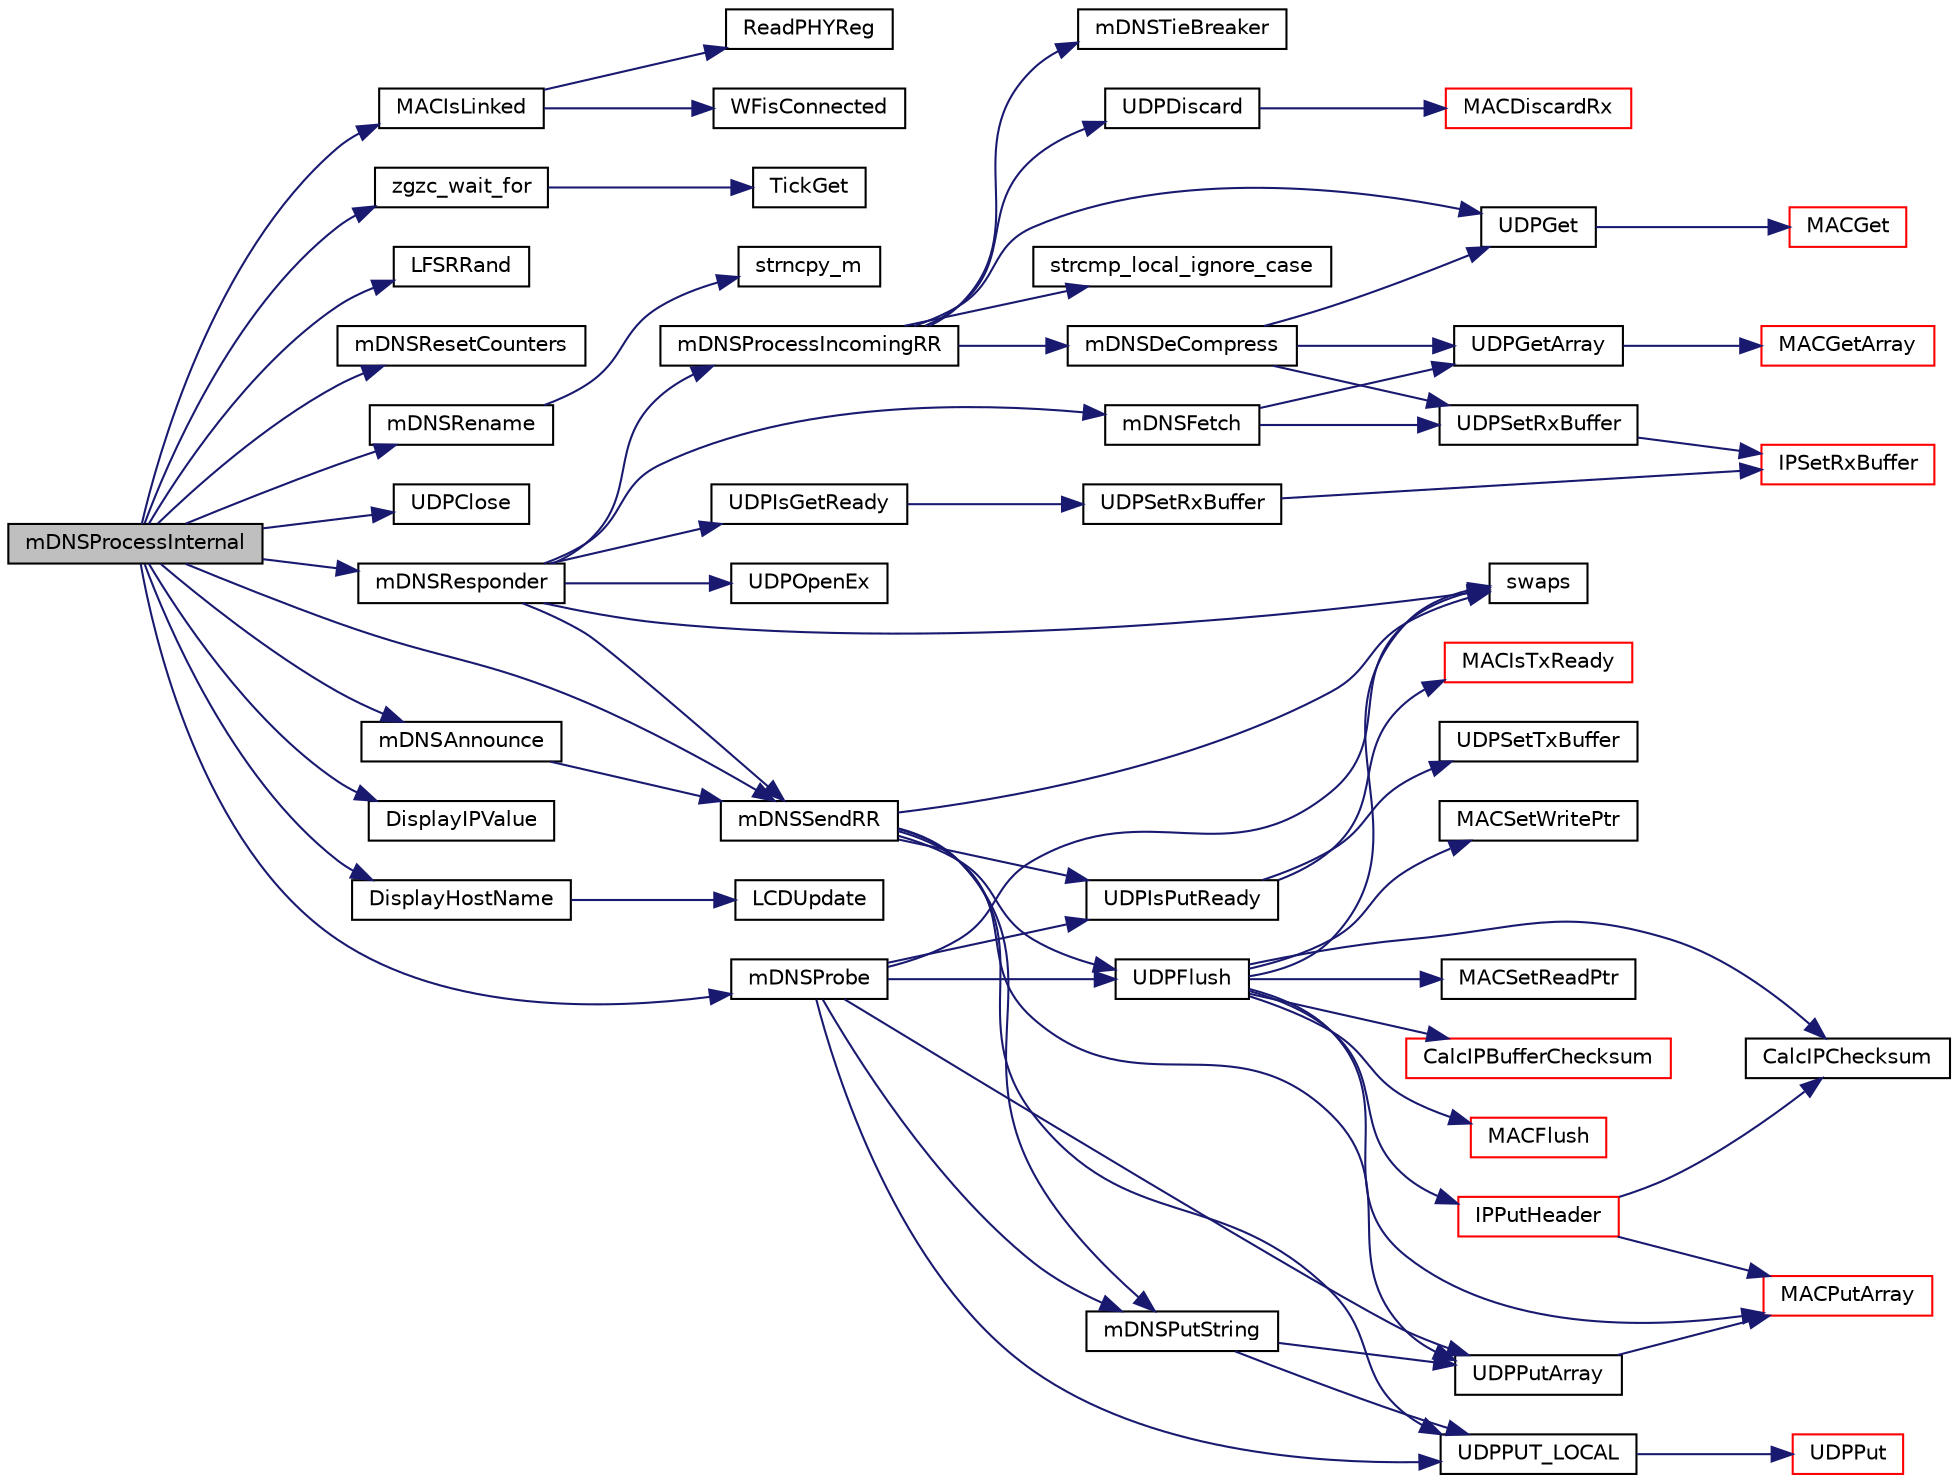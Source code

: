 digraph "mDNSProcessInternal"
{
  edge [fontname="Helvetica",fontsize="10",labelfontname="Helvetica",labelfontsize="10"];
  node [fontname="Helvetica",fontsize="10",shape=record];
  rankdir="LR";
  Node1 [label="mDNSProcessInternal",height=0.2,width=0.4,color="black", fillcolor="grey75", style="filled", fontcolor="black"];
  Node1 -> Node2 [color="midnightblue",fontsize="10",style="solid",fontname="Helvetica"];
  Node2 [label="MACIsLinked",height=0.2,width=0.4,color="black", fillcolor="white", style="filled",URL="$_m_a_c_8h.html#a0b700fbc3ad2a6c7c389026bfd38e0f1"];
  Node2 -> Node3 [color="midnightblue",fontsize="10",style="solid",fontname="Helvetica"];
  Node3 [label="ReadPHYReg",height=0.2,width=0.4,color="black", fillcolor="white", style="filled",URL="$_e_n_c28_j60_8c.html#a81741d7c8ce6dbb91df36e900740ce7c"];
  Node2 -> Node4 [color="midnightblue",fontsize="10",style="solid",fontname="Helvetica"];
  Node4 [label="WFisConnected",height=0.2,width=0.4,color="black", fillcolor="white", style="filled",URL="$_w_f_driver_prv_8h.html#a362106faaf52a4ce9a1b9e6ca3297a1f"];
  Node1 -> Node5 [color="midnightblue",fontsize="10",style="solid",fontname="Helvetica"];
  Node5 [label="zgzc_wait_for",height=0.2,width=0.4,color="black", fillcolor="white", style="filled",URL="$_zeroconf_helper_8h.html#a91a0a2bb1312f6766934676aa0608e7d"];
  Node5 -> Node6 [color="midnightblue",fontsize="10",style="solid",fontname="Helvetica"];
  Node6 [label="TickGet",height=0.2,width=0.4,color="black", fillcolor="white", style="filled",URL="$_tick_8h.html#a035d1d3f8afdca7abedf588ee1b20af0"];
  Node1 -> Node7 [color="midnightblue",fontsize="10",style="solid",fontname="Helvetica"];
  Node7 [label="LFSRRand",height=0.2,width=0.4,color="black", fillcolor="white", style="filled",URL="$_helpers_8h.html#aa96b3af9ccf2d7d2a4558708b90981cd"];
  Node1 -> Node8 [color="midnightblue",fontsize="10",style="solid",fontname="Helvetica"];
  Node8 [label="mDNSResetCounters",height=0.2,width=0.4,color="black", fillcolor="white", style="filled",URL="$_zeroconf_multicast_d_n_s_8c.html#ac660af658400deb5fa1c0d0b63c7a0cd"];
  Node1 -> Node9 [color="midnightblue",fontsize="10",style="solid",fontname="Helvetica"];
  Node9 [label="mDNSRename",height=0.2,width=0.4,color="black", fillcolor="white", style="filled",URL="$_zeroconf_multicast_d_n_s_8c.html#a83a3ff3ff6e7406423736e7c908d1e06"];
  Node9 -> Node10 [color="midnightblue",fontsize="10",style="solid",fontname="Helvetica"];
  Node10 [label="strncpy_m",height=0.2,width=0.4,color="black", fillcolor="white", style="filled",URL="$_helpers_8h.html#a323b7f23235530156f5d2e8e735351a7"];
  Node1 -> Node11 [color="midnightblue",fontsize="10",style="solid",fontname="Helvetica"];
  Node11 [label="UDPClose",height=0.2,width=0.4,color="black", fillcolor="white", style="filled",URL="$_u_d_p_8h.html#ab324430d82f92d41aec441f45ddf7d0f"];
  Node1 -> Node12 [color="midnightblue",fontsize="10",style="solid",fontname="Helvetica"];
  Node12 [label="mDNSResponder",height=0.2,width=0.4,color="black", fillcolor="white", style="filled",URL="$_zeroconf_multicast_d_n_s_8c.html#a9db99a259559d5b3e5f537b2b4f235a6"];
  Node12 -> Node13 [color="midnightblue",fontsize="10",style="solid",fontname="Helvetica"];
  Node13 [label="UDPOpenEx",height=0.2,width=0.4,color="black", fillcolor="white", style="filled",URL="$_u_d_p_8h.html#ae5069afb0cda35b9a306dcb37f222822"];
  Node12 -> Node14 [color="midnightblue",fontsize="10",style="solid",fontname="Helvetica"];
  Node14 [label="UDPIsGetReady",height=0.2,width=0.4,color="black", fillcolor="white", style="filled",URL="$_u_d_p_8h.html#ae6cafd8670068265c3d9d921cd7e0675"];
  Node14 -> Node15 [color="midnightblue",fontsize="10",style="solid",fontname="Helvetica"];
  Node15 [label="UDPSetRxBuffer",height=0.2,width=0.4,color="black", fillcolor="white", style="filled",URL="$_u_d_p_8c.html#a0dc4b7c53e2e3d3b91fe53ff2e135d72"];
  Node15 -> Node16 [color="midnightblue",fontsize="10",style="solid",fontname="Helvetica"];
  Node16 [label="IPSetRxBuffer",height=0.2,width=0.4,color="red", fillcolor="white", style="filled",URL="$_i_p_8h.html#a33cd719865ee57f9591c92a63e74d59f"];
  Node12 -> Node17 [color="midnightblue",fontsize="10",style="solid",fontname="Helvetica"];
  Node17 [label="mDNSFetch",height=0.2,width=0.4,color="black", fillcolor="white", style="filled",URL="$_zeroconf_multicast_d_n_s_8c.html#ac55c5857ff8637f0c9a2c8eaefb4969b"];
  Node17 -> Node18 [color="midnightblue",fontsize="10",style="solid",fontname="Helvetica"];
  Node18 [label="UDPSetRxBuffer",height=0.2,width=0.4,color="black", fillcolor="white", style="filled",URL="$_u_d_p_8h.html#a0dc4b7c53e2e3d3b91fe53ff2e135d72"];
  Node18 -> Node16 [color="midnightblue",fontsize="10",style="solid",fontname="Helvetica"];
  Node17 -> Node19 [color="midnightblue",fontsize="10",style="solid",fontname="Helvetica"];
  Node19 [label="UDPGetArray",height=0.2,width=0.4,color="black", fillcolor="white", style="filled",URL="$_u_d_p_8h.html#a2ad4741432dcc367e97c7c6e1d964bdb"];
  Node19 -> Node20 [color="midnightblue",fontsize="10",style="solid",fontname="Helvetica"];
  Node20 [label="MACGetArray",height=0.2,width=0.4,color="red", fillcolor="white", style="filled",URL="$_m_a_c_8h.html#a89d13e85195c0d00f308194305845016"];
  Node12 -> Node21 [color="midnightblue",fontsize="10",style="solid",fontname="Helvetica"];
  Node21 [label="swaps",height=0.2,width=0.4,color="black", fillcolor="white", style="filled",URL="$_helpers_8h.html#add09104747ab0b189bcd8137ab2458ea"];
  Node12 -> Node22 [color="midnightblue",fontsize="10",style="solid",fontname="Helvetica"];
  Node22 [label="mDNSProcessIncomingRR",height=0.2,width=0.4,color="black", fillcolor="white", style="filled",URL="$_zeroconf_multicast_d_n_s_8c.html#a5d86d8b87c6bf781cb3692eb49041cb7"];
  Node22 -> Node23 [color="midnightblue",fontsize="10",style="solid",fontname="Helvetica"];
  Node23 [label="mDNSDeCompress",height=0.2,width=0.4,color="black", fillcolor="white", style="filled",URL="$_zeroconf_multicast_d_n_s_8c.html#a85f02dd49ff057009f82a11dd68b1cb6"];
  Node23 -> Node24 [color="midnightblue",fontsize="10",style="solid",fontname="Helvetica"];
  Node24 [label="UDPGet",height=0.2,width=0.4,color="black", fillcolor="white", style="filled",URL="$_u_d_p_8h.html#a4292b49f8ba04393a7b301123108613c"];
  Node24 -> Node25 [color="midnightblue",fontsize="10",style="solid",fontname="Helvetica"];
  Node25 [label="MACGet",height=0.2,width=0.4,color="red", fillcolor="white", style="filled",URL="$_m_a_c_8h.html#a24b67ec68e80243ca4fdcfaaf0a91072"];
  Node23 -> Node18 [color="midnightblue",fontsize="10",style="solid",fontname="Helvetica"];
  Node23 -> Node19 [color="midnightblue",fontsize="10",style="solid",fontname="Helvetica"];
  Node22 -> Node24 [color="midnightblue",fontsize="10",style="solid",fontname="Helvetica"];
  Node22 -> Node26 [color="midnightblue",fontsize="10",style="solid",fontname="Helvetica"];
  Node26 [label="strcmp_local_ignore_case",height=0.2,width=0.4,color="black", fillcolor="white", style="filled",URL="$_zeroconf_multicast_d_n_s_8c.html#abffa598c3f98375a1596201fa97170b8"];
  Node22 -> Node27 [color="midnightblue",fontsize="10",style="solid",fontname="Helvetica"];
  Node27 [label="mDNSTieBreaker",height=0.2,width=0.4,color="black", fillcolor="white", style="filled",URL="$_zeroconf_multicast_d_n_s_8c.html#a0c7f2e53c8f5d25069fe64639d1e3179"];
  Node22 -> Node28 [color="midnightblue",fontsize="10",style="solid",fontname="Helvetica"];
  Node28 [label="UDPDiscard",height=0.2,width=0.4,color="black", fillcolor="white", style="filled",URL="$_u_d_p_8h.html#a92198dc6ba0ef28c7ec35eefc2120a85"];
  Node28 -> Node29 [color="midnightblue",fontsize="10",style="solid",fontname="Helvetica"];
  Node29 [label="MACDiscardRx",height=0.2,width=0.4,color="red", fillcolor="white", style="filled",URL="$_m_a_c_8h.html#a6f0a2614cde1253e6edcc78d1a069b79"];
  Node12 -> Node30 [color="midnightblue",fontsize="10",style="solid",fontname="Helvetica"];
  Node30 [label="mDNSSendRR",height=0.2,width=0.4,color="black", fillcolor="white", style="filled",URL="$_zeroconf_multicast_d_n_s_8c.html#a73f6ad93226e78d3b3c677a0ac2ca133"];
  Node30 -> Node31 [color="midnightblue",fontsize="10",style="solid",fontname="Helvetica"];
  Node31 [label="UDPIsPutReady",height=0.2,width=0.4,color="black", fillcolor="white", style="filled",URL="$_u_d_p_8h.html#a8a80f5aa86eba6a6b09cb1a0eb7f01cb"];
  Node31 -> Node32 [color="midnightblue",fontsize="10",style="solid",fontname="Helvetica"];
  Node32 [label="MACIsTxReady",height=0.2,width=0.4,color="red", fillcolor="white", style="filled",URL="$_m_a_c_8h.html#a99937ac52db1a95f86ca59779640bcbe"];
  Node31 -> Node33 [color="midnightblue",fontsize="10",style="solid",fontname="Helvetica"];
  Node33 [label="UDPSetTxBuffer",height=0.2,width=0.4,color="black", fillcolor="white", style="filled",URL="$_u_d_p_8c.html#a7cf79fb1794e17d66e3e960dba97097b"];
  Node30 -> Node21 [color="midnightblue",fontsize="10",style="solid",fontname="Helvetica"];
  Node30 -> Node34 [color="midnightblue",fontsize="10",style="solid",fontname="Helvetica"];
  Node34 [label="UDPPutArray",height=0.2,width=0.4,color="black", fillcolor="white", style="filled",URL="$_u_d_p_8h.html#a372fafc6c39a309ddc9bd3408b16a267"];
  Node34 -> Node35 [color="midnightblue",fontsize="10",style="solid",fontname="Helvetica"];
  Node35 [label="MACPutArray",height=0.2,width=0.4,color="red", fillcolor="white", style="filled",URL="$_m_a_c_8h.html#a87a779bb5e5f2c7ffc444f52d696efa2"];
  Node30 -> Node36 [color="midnightblue",fontsize="10",style="solid",fontname="Helvetica"];
  Node36 [label="mDNSPutString",height=0.2,width=0.4,color="black", fillcolor="white", style="filled",URL="$_zeroconf_multicast_d_n_s_8c.html#a476f393d05186c2f6f05021290ce3b59"];
  Node36 -> Node37 [color="midnightblue",fontsize="10",style="solid",fontname="Helvetica"];
  Node37 [label="UDPPUT_LOCAL",height=0.2,width=0.4,color="black", fillcolor="white", style="filled",URL="$_zeroconf_multicast_d_n_s_8c.html#aa11b2c8f962821e5d4bcf941d2e94af0"];
  Node37 -> Node38 [color="midnightblue",fontsize="10",style="solid",fontname="Helvetica"];
  Node38 [label="UDPPut",height=0.2,width=0.4,color="red", fillcolor="white", style="filled",URL="$_u_d_p_8h.html#aa31511e0818a730f9a335d2349081d94"];
  Node36 -> Node34 [color="midnightblue",fontsize="10",style="solid",fontname="Helvetica"];
  Node30 -> Node37 [color="midnightblue",fontsize="10",style="solid",fontname="Helvetica"];
  Node30 -> Node39 [color="midnightblue",fontsize="10",style="solid",fontname="Helvetica"];
  Node39 [label="UDPFlush",height=0.2,width=0.4,color="black", fillcolor="white", style="filled",URL="$_u_d_p_8h.html#a6a60054cd55ad4d0e70b78f8083a39bd"];
  Node39 -> Node21 [color="midnightblue",fontsize="10",style="solid",fontname="Helvetica"];
  Node39 -> Node40 [color="midnightblue",fontsize="10",style="solid",fontname="Helvetica"];
  Node40 [label="CalcIPChecksum",height=0.2,width=0.4,color="black", fillcolor="white", style="filled",URL="$_helpers_8h.html#a9274752ec58a3cc6b2a9518a6e417fc3"];
  Node39 -> Node41 [color="midnightblue",fontsize="10",style="solid",fontname="Helvetica"];
  Node41 [label="MACSetWritePtr",height=0.2,width=0.4,color="black", fillcolor="white", style="filled",URL="$_m_a_c_8h.html#a76abcd85736be75ac9dee35b573bb90d"];
  Node39 -> Node42 [color="midnightblue",fontsize="10",style="solid",fontname="Helvetica"];
  Node42 [label="IPPutHeader",height=0.2,width=0.4,color="red", fillcolor="white", style="filled",URL="$_i_p_8h.html#ad3bcc7a7c328bc6435c97646a25d21f0"];
  Node42 -> Node40 [color="midnightblue",fontsize="10",style="solid",fontname="Helvetica"];
  Node42 -> Node35 [color="midnightblue",fontsize="10",style="solid",fontname="Helvetica"];
  Node39 -> Node35 [color="midnightblue",fontsize="10",style="solid",fontname="Helvetica"];
  Node39 -> Node43 [color="midnightblue",fontsize="10",style="solid",fontname="Helvetica"];
  Node43 [label="MACSetReadPtr",height=0.2,width=0.4,color="black", fillcolor="white", style="filled",URL="$_m_a_c_8h.html#aad63644420d87642a890d2f41abb7454"];
  Node39 -> Node44 [color="midnightblue",fontsize="10",style="solid",fontname="Helvetica"];
  Node44 [label="CalcIPBufferChecksum",height=0.2,width=0.4,color="red", fillcolor="white", style="filled",URL="$_m_a_c_8h.html#af14a0a88eef0ca101814acf1157f42a3"];
  Node39 -> Node45 [color="midnightblue",fontsize="10",style="solid",fontname="Helvetica"];
  Node45 [label="MACFlush",height=0.2,width=0.4,color="red", fillcolor="white", style="filled",URL="$_m_a_c_8h.html#a38dc2cc8c71b2f6bfe51ea8db2acc67c"];
  Node1 -> Node46 [color="midnightblue",fontsize="10",style="solid",fontname="Helvetica"];
  Node46 [label="DisplayHostName",height=0.2,width=0.4,color="black", fillcolor="white", style="filled",URL="$_zeroconf_multicast_d_n_s_8c.html#a5ef477a6a878005d4b44ce0196c04cbe"];
  Node46 -> Node47 [color="midnightblue",fontsize="10",style="solid",fontname="Helvetica"];
  Node47 [label="LCDUpdate",height=0.2,width=0.4,color="black", fillcolor="white", style="filled",URL="$_common_2_l_c_d_blocking_8c.html#a5cd499a980bf803c2d4a78f12365cd35"];
  Node1 -> Node48 [color="midnightblue",fontsize="10",style="solid",fontname="Helvetica"];
  Node48 [label="DisplayIPValue",height=0.2,width=0.4,color="black", fillcolor="white", style="filled",URL="$_zeroconf_multicast_d_n_s_8c.html#a8a69fd5952a14c7bfa97a304380d4bc1"];
  Node1 -> Node30 [color="midnightblue",fontsize="10",style="solid",fontname="Helvetica"];
  Node1 -> Node49 [color="midnightblue",fontsize="10",style="solid",fontname="Helvetica"];
  Node49 [label="mDNSProbe",height=0.2,width=0.4,color="black", fillcolor="white", style="filled",URL="$_zeroconf_multicast_d_n_s_8c.html#afc08a5421e1f6da3a23309ba56bb7f8e"];
  Node49 -> Node31 [color="midnightblue",fontsize="10",style="solid",fontname="Helvetica"];
  Node49 -> Node21 [color="midnightblue",fontsize="10",style="solid",fontname="Helvetica"];
  Node49 -> Node34 [color="midnightblue",fontsize="10",style="solid",fontname="Helvetica"];
  Node49 -> Node36 [color="midnightblue",fontsize="10",style="solid",fontname="Helvetica"];
  Node49 -> Node37 [color="midnightblue",fontsize="10",style="solid",fontname="Helvetica"];
  Node49 -> Node39 [color="midnightblue",fontsize="10",style="solid",fontname="Helvetica"];
  Node1 -> Node50 [color="midnightblue",fontsize="10",style="solid",fontname="Helvetica"];
  Node50 [label="mDNSAnnounce",height=0.2,width=0.4,color="black", fillcolor="white", style="filled",URL="$_zeroconf_multicast_d_n_s_8c.html#a1e02c702d1b8e90e54b511bdd8c403d3"];
  Node50 -> Node30 [color="midnightblue",fontsize="10",style="solid",fontname="Helvetica"];
}
